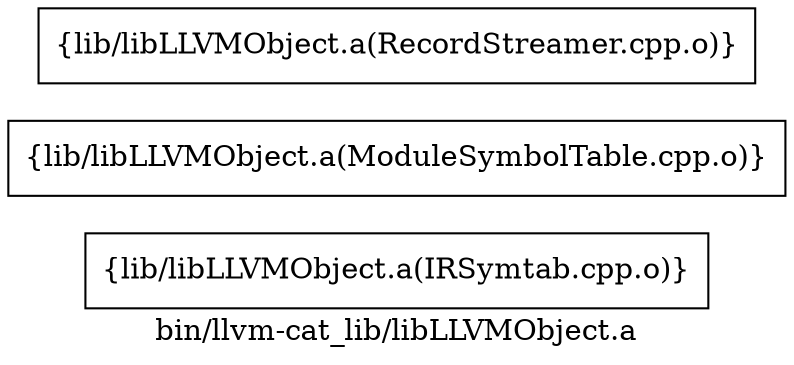 digraph "bin/llvm-cat_lib/libLLVMObject.a" {
	label="bin/llvm-cat_lib/libLLVMObject.a";
	rankdir=LR;

	Node0x55adaf4222f8 [shape=record,shape=box,group=0,label="{lib/libLLVMObject.a(IRSymtab.cpp.o)}"];
	Node0x55adaf426268 [shape=record,shape=box,group=0,label="{lib/libLLVMObject.a(ModuleSymbolTable.cpp.o)}"];
	Node0x55adaf4268a8 [shape=record,shape=box,group=0,label="{lib/libLLVMObject.a(RecordStreamer.cpp.o)}"];
}
